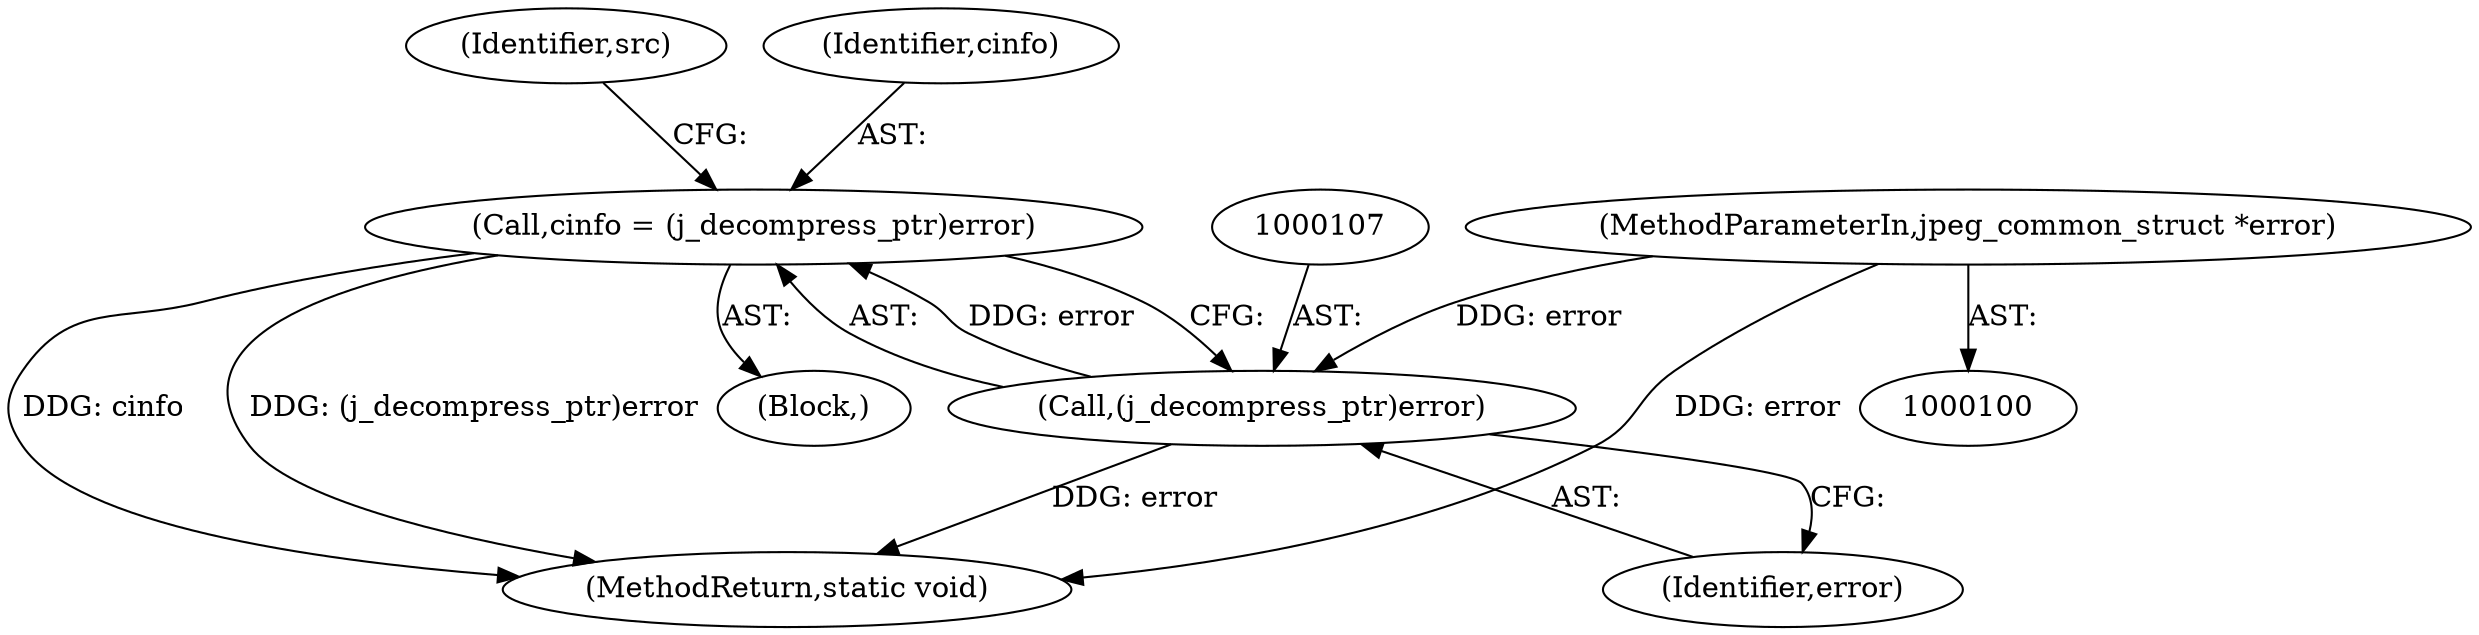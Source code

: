 digraph "0_poppler_fc071d800cb4329a3ccf898d7bf16b4db7323ad8@API" {
"1000104" [label="(Call,cinfo = (j_decompress_ptr)error)"];
"1000106" [label="(Call,(j_decompress_ptr)error)"];
"1000101" [label="(MethodParameterIn,jpeg_common_struct *error)"];
"1000104" [label="(Call,cinfo = (j_decompress_ptr)error)"];
"1000111" [label="(Identifier,src)"];
"1000105" [label="(Identifier,cinfo)"];
"1000122" [label="(MethodReturn,static void)"];
"1000106" [label="(Call,(j_decompress_ptr)error)"];
"1000102" [label="(Block,)"];
"1000101" [label="(MethodParameterIn,jpeg_common_struct *error)"];
"1000108" [label="(Identifier,error)"];
"1000104" -> "1000102"  [label="AST: "];
"1000104" -> "1000106"  [label="CFG: "];
"1000105" -> "1000104"  [label="AST: "];
"1000106" -> "1000104"  [label="AST: "];
"1000111" -> "1000104"  [label="CFG: "];
"1000104" -> "1000122"  [label="DDG: cinfo"];
"1000104" -> "1000122"  [label="DDG: (j_decompress_ptr)error"];
"1000106" -> "1000104"  [label="DDG: error"];
"1000106" -> "1000108"  [label="CFG: "];
"1000107" -> "1000106"  [label="AST: "];
"1000108" -> "1000106"  [label="AST: "];
"1000106" -> "1000122"  [label="DDG: error"];
"1000101" -> "1000106"  [label="DDG: error"];
"1000101" -> "1000100"  [label="AST: "];
"1000101" -> "1000122"  [label="DDG: error"];
}
